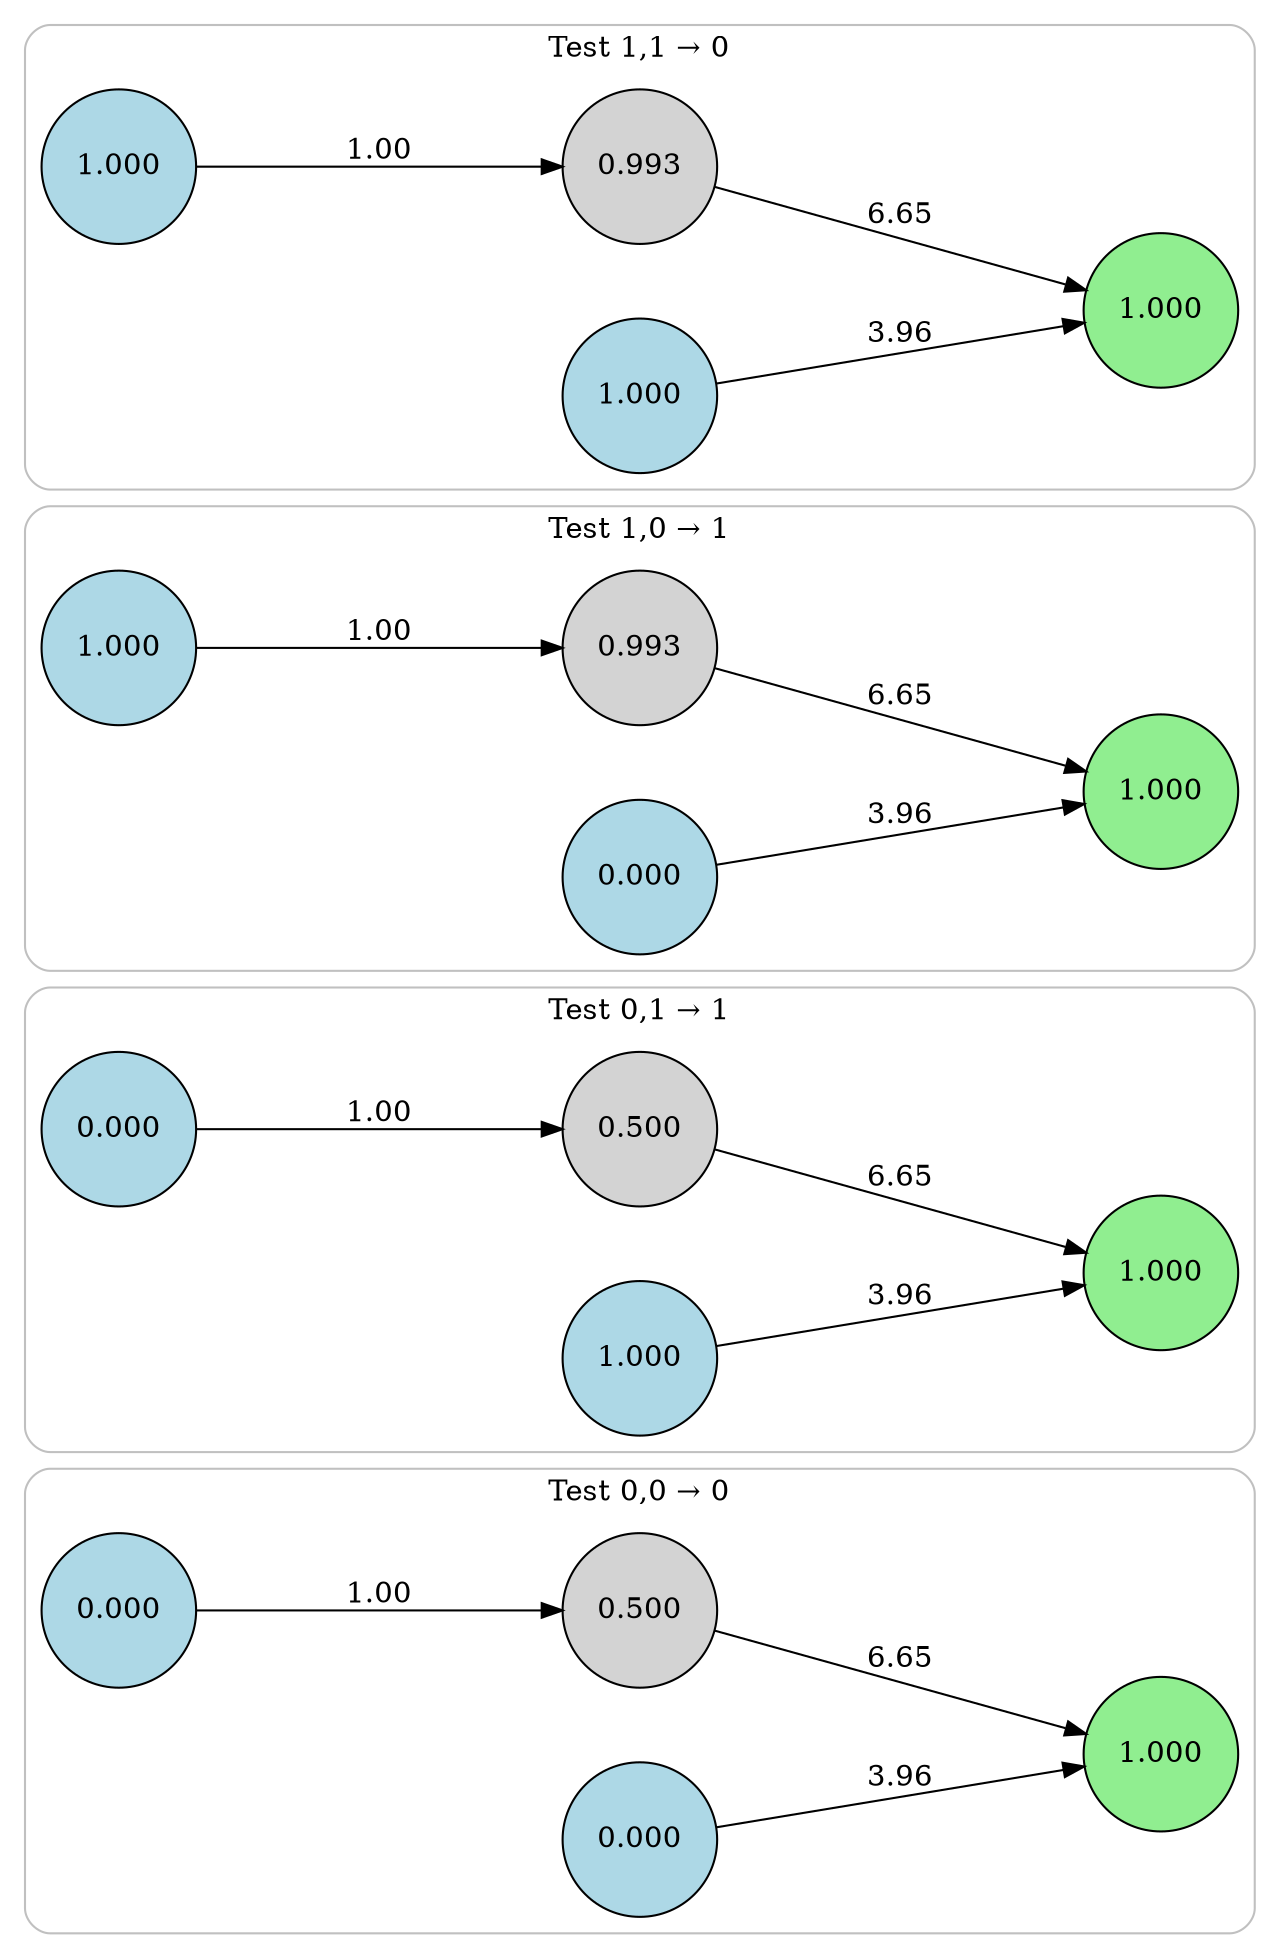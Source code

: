 digraph neat {
  compound=true;
  rankdir=LR;
  node [shape=circle];
  ranksep=2.0;
  nodesep=0.5;
  subgraph cluster_0 {
    label="Test 0,0 → 0";
    style=rounded;
    color=gray;
    node0_0 [label="0.000", style=filled, fillcolor=lightblue];
    node1_0 [label="0.000", style=filled, fillcolor=lightblue];
    node46_0 [label="1.000", style=filled, fillcolor=lightgreen];
    node177_0 [label="0.500", style=filled, fillcolor=lightgray];
    node1_0 -> node46_0 [label="3.96"];
    node0_0 -> node177_0 [label="1.00"];
    node177_0 -> node46_0 [label="6.65"];
  }
  subgraph cluster_1 {
    label="Test 0,1 → 1";
    style=rounded;
    color=gray;
    node0_1 [label="0.000", style=filled, fillcolor=lightblue];
    node1_1 [label="1.000", style=filled, fillcolor=lightblue];
    node46_1 [label="1.000", style=filled, fillcolor=lightgreen];
    node177_1 [label="0.500", style=filled, fillcolor=lightgray];
    node1_1 -> node46_1 [label="3.96"];
    node0_1 -> node177_1 [label="1.00"];
    node177_1 -> node46_1 [label="6.65"];
  }
  subgraph cluster_2 {
    label="Test 1,0 → 1";
    style=rounded;
    color=gray;
    node0_2 [label="1.000", style=filled, fillcolor=lightblue];
    node1_2 [label="0.000", style=filled, fillcolor=lightblue];
    node46_2 [label="1.000", style=filled, fillcolor=lightgreen];
    node177_2 [label="0.993", style=filled, fillcolor=lightgray];
    node1_2 -> node46_2 [label="3.96"];
    node0_2 -> node177_2 [label="1.00"];
    node177_2 -> node46_2 [label="6.65"];
  }
  subgraph cluster_3 {
    label="Test 1,1 → 0";
    style=rounded;
    color=gray;
    node0_3 [label="1.000", style=filled, fillcolor=lightblue];
    node1_3 [label="1.000", style=filled, fillcolor=lightblue];
    node46_3 [label="1.000", style=filled, fillcolor=lightgreen];
    node177_3 [label="0.993", style=filled, fillcolor=lightgray];
    node1_3 -> node46_3 [label="3.96"];
    node0_3 -> node177_3 [label="1.00"];
    node177_3 -> node46_3 [label="6.65"];
  }
}
